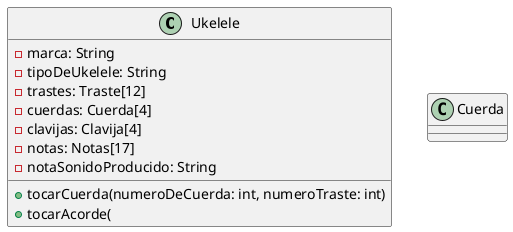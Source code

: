 @startuml
class Ukelele{
- marca: String
- tipoDeUkelele: String
- trastes: Traste[12]
- cuerdas: Cuerda[4]
- clavijas: Clavija[4]
- notas: Notas[17]
- notaSonidoProducido: String
+ tocarCuerda(numeroDeCuerda: int, numeroTraste: int)
+ tocarAcorde(

}

class Cuerda{
}

@enduml